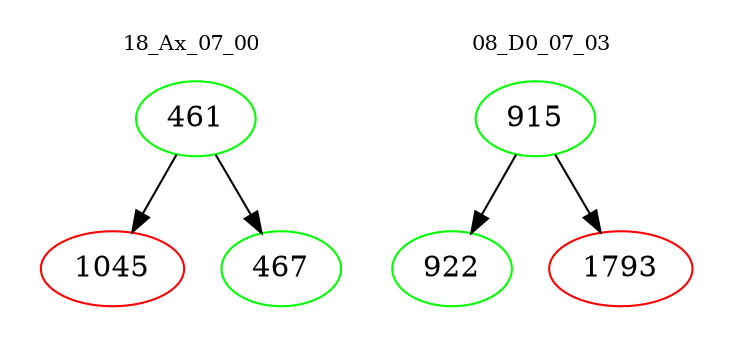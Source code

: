 digraph{
subgraph cluster_0 {
color = white
label = "18_Ax_07_00";
fontsize=10;
T0_461 [label="461", color="green"]
T0_461 -> T0_1045 [color="black"]
T0_1045 [label="1045", color="red"]
T0_461 -> T0_467 [color="black"]
T0_467 [label="467", color="green"]
}
subgraph cluster_1 {
color = white
label = "08_D0_07_03";
fontsize=10;
T1_915 [label="915", color="green"]
T1_915 -> T1_922 [color="black"]
T1_922 [label="922", color="green"]
T1_915 -> T1_1793 [color="black"]
T1_1793 [label="1793", color="red"]
}
}
